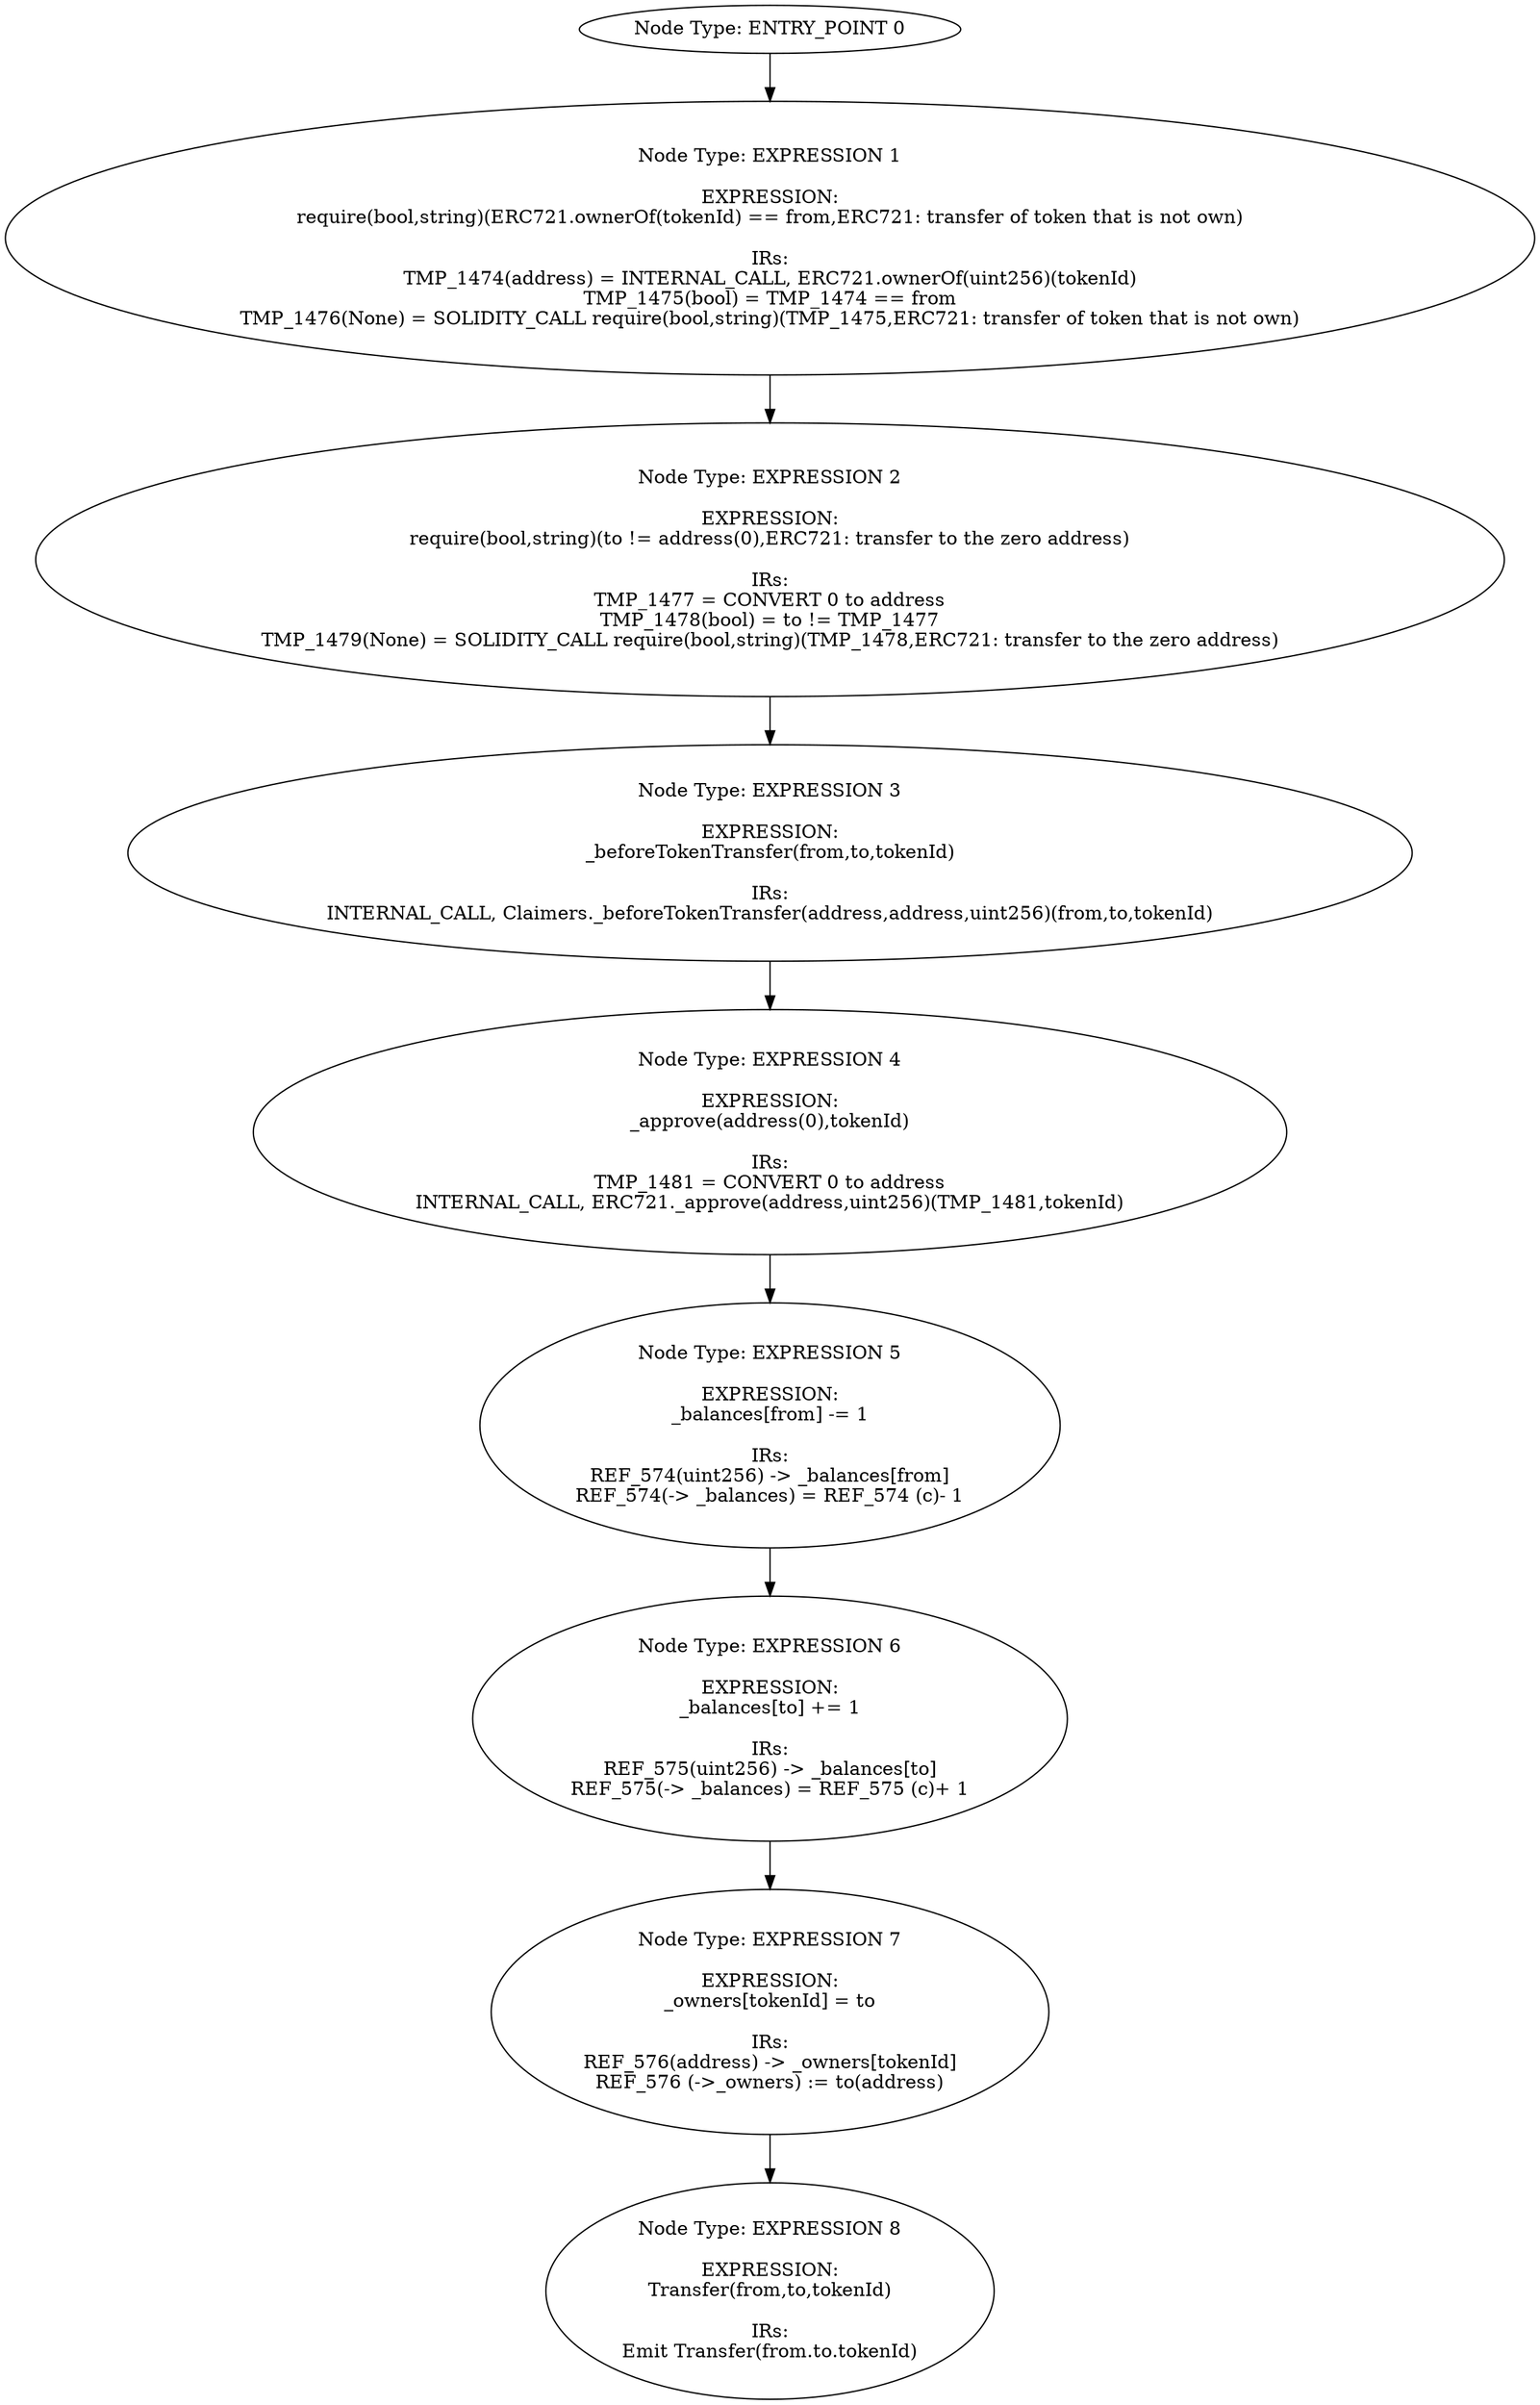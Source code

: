 digraph{
0[label="Node Type: ENTRY_POINT 0
"];
0->1;
1[label="Node Type: EXPRESSION 1

EXPRESSION:
require(bool,string)(ERC721.ownerOf(tokenId) == from,ERC721: transfer of token that is not own)

IRs:
TMP_1474(address) = INTERNAL_CALL, ERC721.ownerOf(uint256)(tokenId)
TMP_1475(bool) = TMP_1474 == from
TMP_1476(None) = SOLIDITY_CALL require(bool,string)(TMP_1475,ERC721: transfer of token that is not own)"];
1->2;
2[label="Node Type: EXPRESSION 2

EXPRESSION:
require(bool,string)(to != address(0),ERC721: transfer to the zero address)

IRs:
TMP_1477 = CONVERT 0 to address
TMP_1478(bool) = to != TMP_1477
TMP_1479(None) = SOLIDITY_CALL require(bool,string)(TMP_1478,ERC721: transfer to the zero address)"];
2->3;
3[label="Node Type: EXPRESSION 3

EXPRESSION:
_beforeTokenTransfer(from,to,tokenId)

IRs:
INTERNAL_CALL, Claimers._beforeTokenTransfer(address,address,uint256)(from,to,tokenId)"];
3->4;
4[label="Node Type: EXPRESSION 4

EXPRESSION:
_approve(address(0),tokenId)

IRs:
TMP_1481 = CONVERT 0 to address
INTERNAL_CALL, ERC721._approve(address,uint256)(TMP_1481,tokenId)"];
4->5;
5[label="Node Type: EXPRESSION 5

EXPRESSION:
_balances[from] -= 1

IRs:
REF_574(uint256) -> _balances[from]
REF_574(-> _balances) = REF_574 (c)- 1"];
5->6;
6[label="Node Type: EXPRESSION 6

EXPRESSION:
_balances[to] += 1

IRs:
REF_575(uint256) -> _balances[to]
REF_575(-> _balances) = REF_575 (c)+ 1"];
6->7;
7[label="Node Type: EXPRESSION 7

EXPRESSION:
_owners[tokenId] = to

IRs:
REF_576(address) -> _owners[tokenId]
REF_576 (->_owners) := to(address)"];
7->8;
8[label="Node Type: EXPRESSION 8

EXPRESSION:
Transfer(from,to,tokenId)

IRs:
Emit Transfer(from.to.tokenId)"];
}
